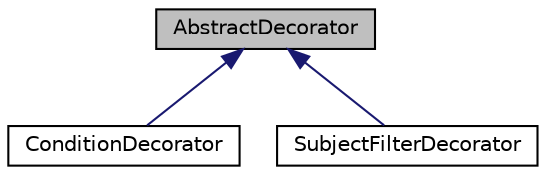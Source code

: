 digraph "AbstractDecorator"
{
  edge [fontname="Helvetica",fontsize="10",labelfontname="Helvetica",labelfontsize="10"];
  node [fontname="Helvetica",fontsize="10",shape=record];
  Node1 [label="AbstractDecorator",height=0.2,width=0.4,color="black", fillcolor="grey75", style="filled", fontcolor="black"];
  Node1 -> Node2 [dir="back",color="midnightblue",fontsize="10",style="solid",fontname="Helvetica"];
  Node2 [label="ConditionDecorator",height=0.2,width=0.4,color="black", fillcolor="white", style="filled",URL="$class_cake_1_1_event_1_1_decorator_1_1_condition_decorator.html"];
  Node1 -> Node3 [dir="back",color="midnightblue",fontsize="10",style="solid",fontname="Helvetica"];
  Node3 [label="SubjectFilterDecorator",height=0.2,width=0.4,color="black", fillcolor="white", style="filled",URL="$class_cake_1_1_event_1_1_decorator_1_1_subject_filter_decorator.html"];
}
